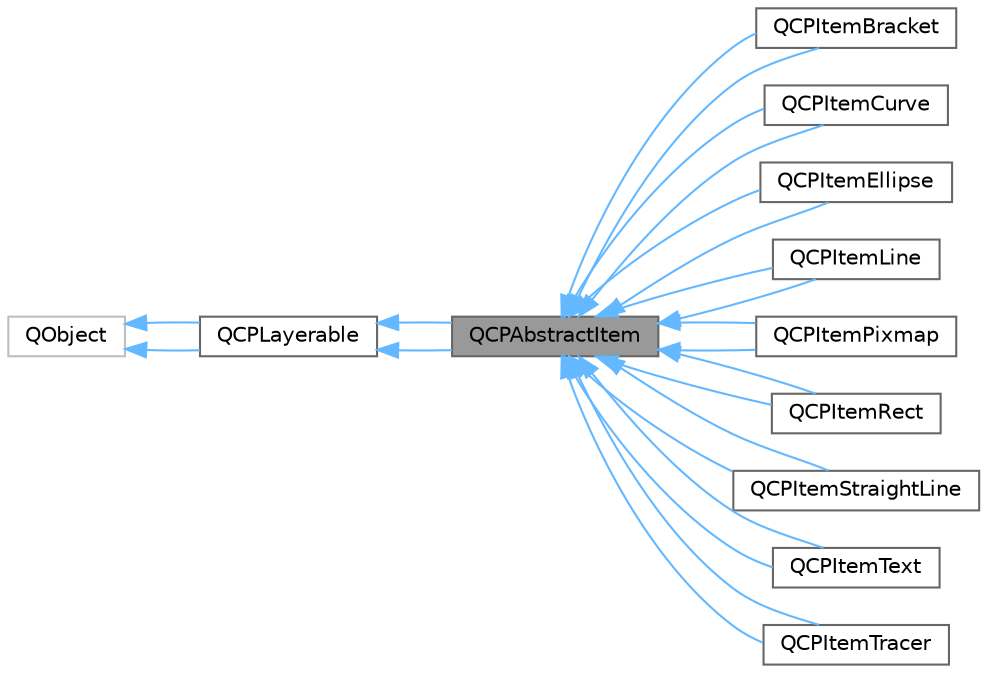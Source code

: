 digraph "QCPAbstractItem"
{
 // LATEX_PDF_SIZE
  bgcolor="transparent";
  edge [fontname=Helvetica,fontsize=10,labelfontname=Helvetica,labelfontsize=10];
  node [fontname=Helvetica,fontsize=10,shape=box,height=0.2,width=0.4];
  rankdir="LR";
  Node1 [id="Node000001",label="QCPAbstractItem",height=0.2,width=0.4,color="gray40", fillcolor="grey60", style="filled", fontcolor="black",tooltip="The abstract base class for all items in a plot."];
  Node2 -> Node1 [id="edge1_Node000001_Node000002",dir="back",color="steelblue1",style="solid",tooltip=" "];
  Node2 [id="Node000002",label="QCPLayerable",height=0.2,width=0.4,color="gray40", fillcolor="white", style="filled",URL="$class_q_c_p_layerable.html",tooltip="Base class for all drawable objects."];
  Node3 -> Node2 [id="edge2_Node000002_Node000003",dir="back",color="steelblue1",style="solid",tooltip=" "];
  Node3 [id="Node000003",label="QObject",height=0.2,width=0.4,color="grey75", fillcolor="white", style="filled",tooltip=" "];
  Node3 -> Node2 [id="edge3_Node000002_Node000003",dir="back",color="steelblue1",style="solid",tooltip=" "];
  Node2 -> Node1 [id="edge4_Node000001_Node000002",dir="back",color="steelblue1",style="solid",tooltip=" "];
  Node1 -> Node4 [id="edge5_Node000001_Node000004",dir="back",color="steelblue1",style="solid",tooltip=" "];
  Node4 [id="Node000004",label="QCPItemBracket",height=0.2,width=0.4,color="gray40", fillcolor="white", style="filled",URL="$class_q_c_p_item_bracket.html",tooltip="A bracket for referencing/highlighting certain parts in the plot."];
  Node1 -> Node4 [id="edge6_Node000001_Node000004",dir="back",color="steelblue1",style="solid",tooltip=" "];
  Node1 -> Node5 [id="edge7_Node000001_Node000005",dir="back",color="steelblue1",style="solid",tooltip=" "];
  Node5 [id="Node000005",label="QCPItemCurve",height=0.2,width=0.4,color="gray40", fillcolor="white", style="filled",URL="$class_q_c_p_item_curve.html",tooltip="A curved line from one point to another."];
  Node1 -> Node5 [id="edge8_Node000001_Node000005",dir="back",color="steelblue1",style="solid",tooltip=" "];
  Node1 -> Node6 [id="edge9_Node000001_Node000006",dir="back",color="steelblue1",style="solid",tooltip=" "];
  Node6 [id="Node000006",label="QCPItemEllipse",height=0.2,width=0.4,color="gray40", fillcolor="white", style="filled",URL="$class_q_c_p_item_ellipse.html",tooltip="An ellipse."];
  Node1 -> Node6 [id="edge10_Node000001_Node000006",dir="back",color="steelblue1",style="solid",tooltip=" "];
  Node1 -> Node7 [id="edge11_Node000001_Node000007",dir="back",color="steelblue1",style="solid",tooltip=" "];
  Node7 [id="Node000007",label="QCPItemLine",height=0.2,width=0.4,color="gray40", fillcolor="white", style="filled",URL="$class_q_c_p_item_line.html",tooltip="A line from one point to another."];
  Node1 -> Node7 [id="edge12_Node000001_Node000007",dir="back",color="steelblue1",style="solid",tooltip=" "];
  Node1 -> Node8 [id="edge13_Node000001_Node000008",dir="back",color="steelblue1",style="solid",tooltip=" "];
  Node8 [id="Node000008",label="QCPItemPixmap",height=0.2,width=0.4,color="gray40", fillcolor="white", style="filled",URL="$class_q_c_p_item_pixmap.html",tooltip="An arbitrary pixmap."];
  Node1 -> Node8 [id="edge14_Node000001_Node000008",dir="back",color="steelblue1",style="solid",tooltip=" "];
  Node1 -> Node9 [id="edge15_Node000001_Node000009",dir="back",color="steelblue1",style="solid",tooltip=" "];
  Node9 [id="Node000009",label="QCPItemRect",height=0.2,width=0.4,color="gray40", fillcolor="white", style="filled",URL="$class_q_c_p_item_rect.html",tooltip="A rectangle."];
  Node1 -> Node9 [id="edge16_Node000001_Node000009",dir="back",color="steelblue1",style="solid",tooltip=" "];
  Node1 -> Node10 [id="edge17_Node000001_Node000010",dir="back",color="steelblue1",style="solid",tooltip=" "];
  Node10 [id="Node000010",label="QCPItemStraightLine",height=0.2,width=0.4,color="gray40", fillcolor="white", style="filled",URL="$class_q_c_p_item_straight_line.html",tooltip="A straight line that spans infinitely in both directions."];
  Node1 -> Node10 [id="edge18_Node000001_Node000010",dir="back",color="steelblue1",style="solid",tooltip=" "];
  Node1 -> Node11 [id="edge19_Node000001_Node000011",dir="back",color="steelblue1",style="solid",tooltip=" "];
  Node11 [id="Node000011",label="QCPItemText",height=0.2,width=0.4,color="gray40", fillcolor="white", style="filled",URL="$class_q_c_p_item_text.html",tooltip="A text label."];
  Node1 -> Node11 [id="edge20_Node000001_Node000011",dir="back",color="steelblue1",style="solid",tooltip=" "];
  Node1 -> Node12 [id="edge21_Node000001_Node000012",dir="back",color="steelblue1",style="solid",tooltip=" "];
  Node12 [id="Node000012",label="QCPItemTracer",height=0.2,width=0.4,color="gray40", fillcolor="white", style="filled",URL="$class_q_c_p_item_tracer.html",tooltip="Item that sticks to QCPGraph data points."];
  Node1 -> Node12 [id="edge22_Node000001_Node000012",dir="back",color="steelblue1",style="solid",tooltip=" "];
}
